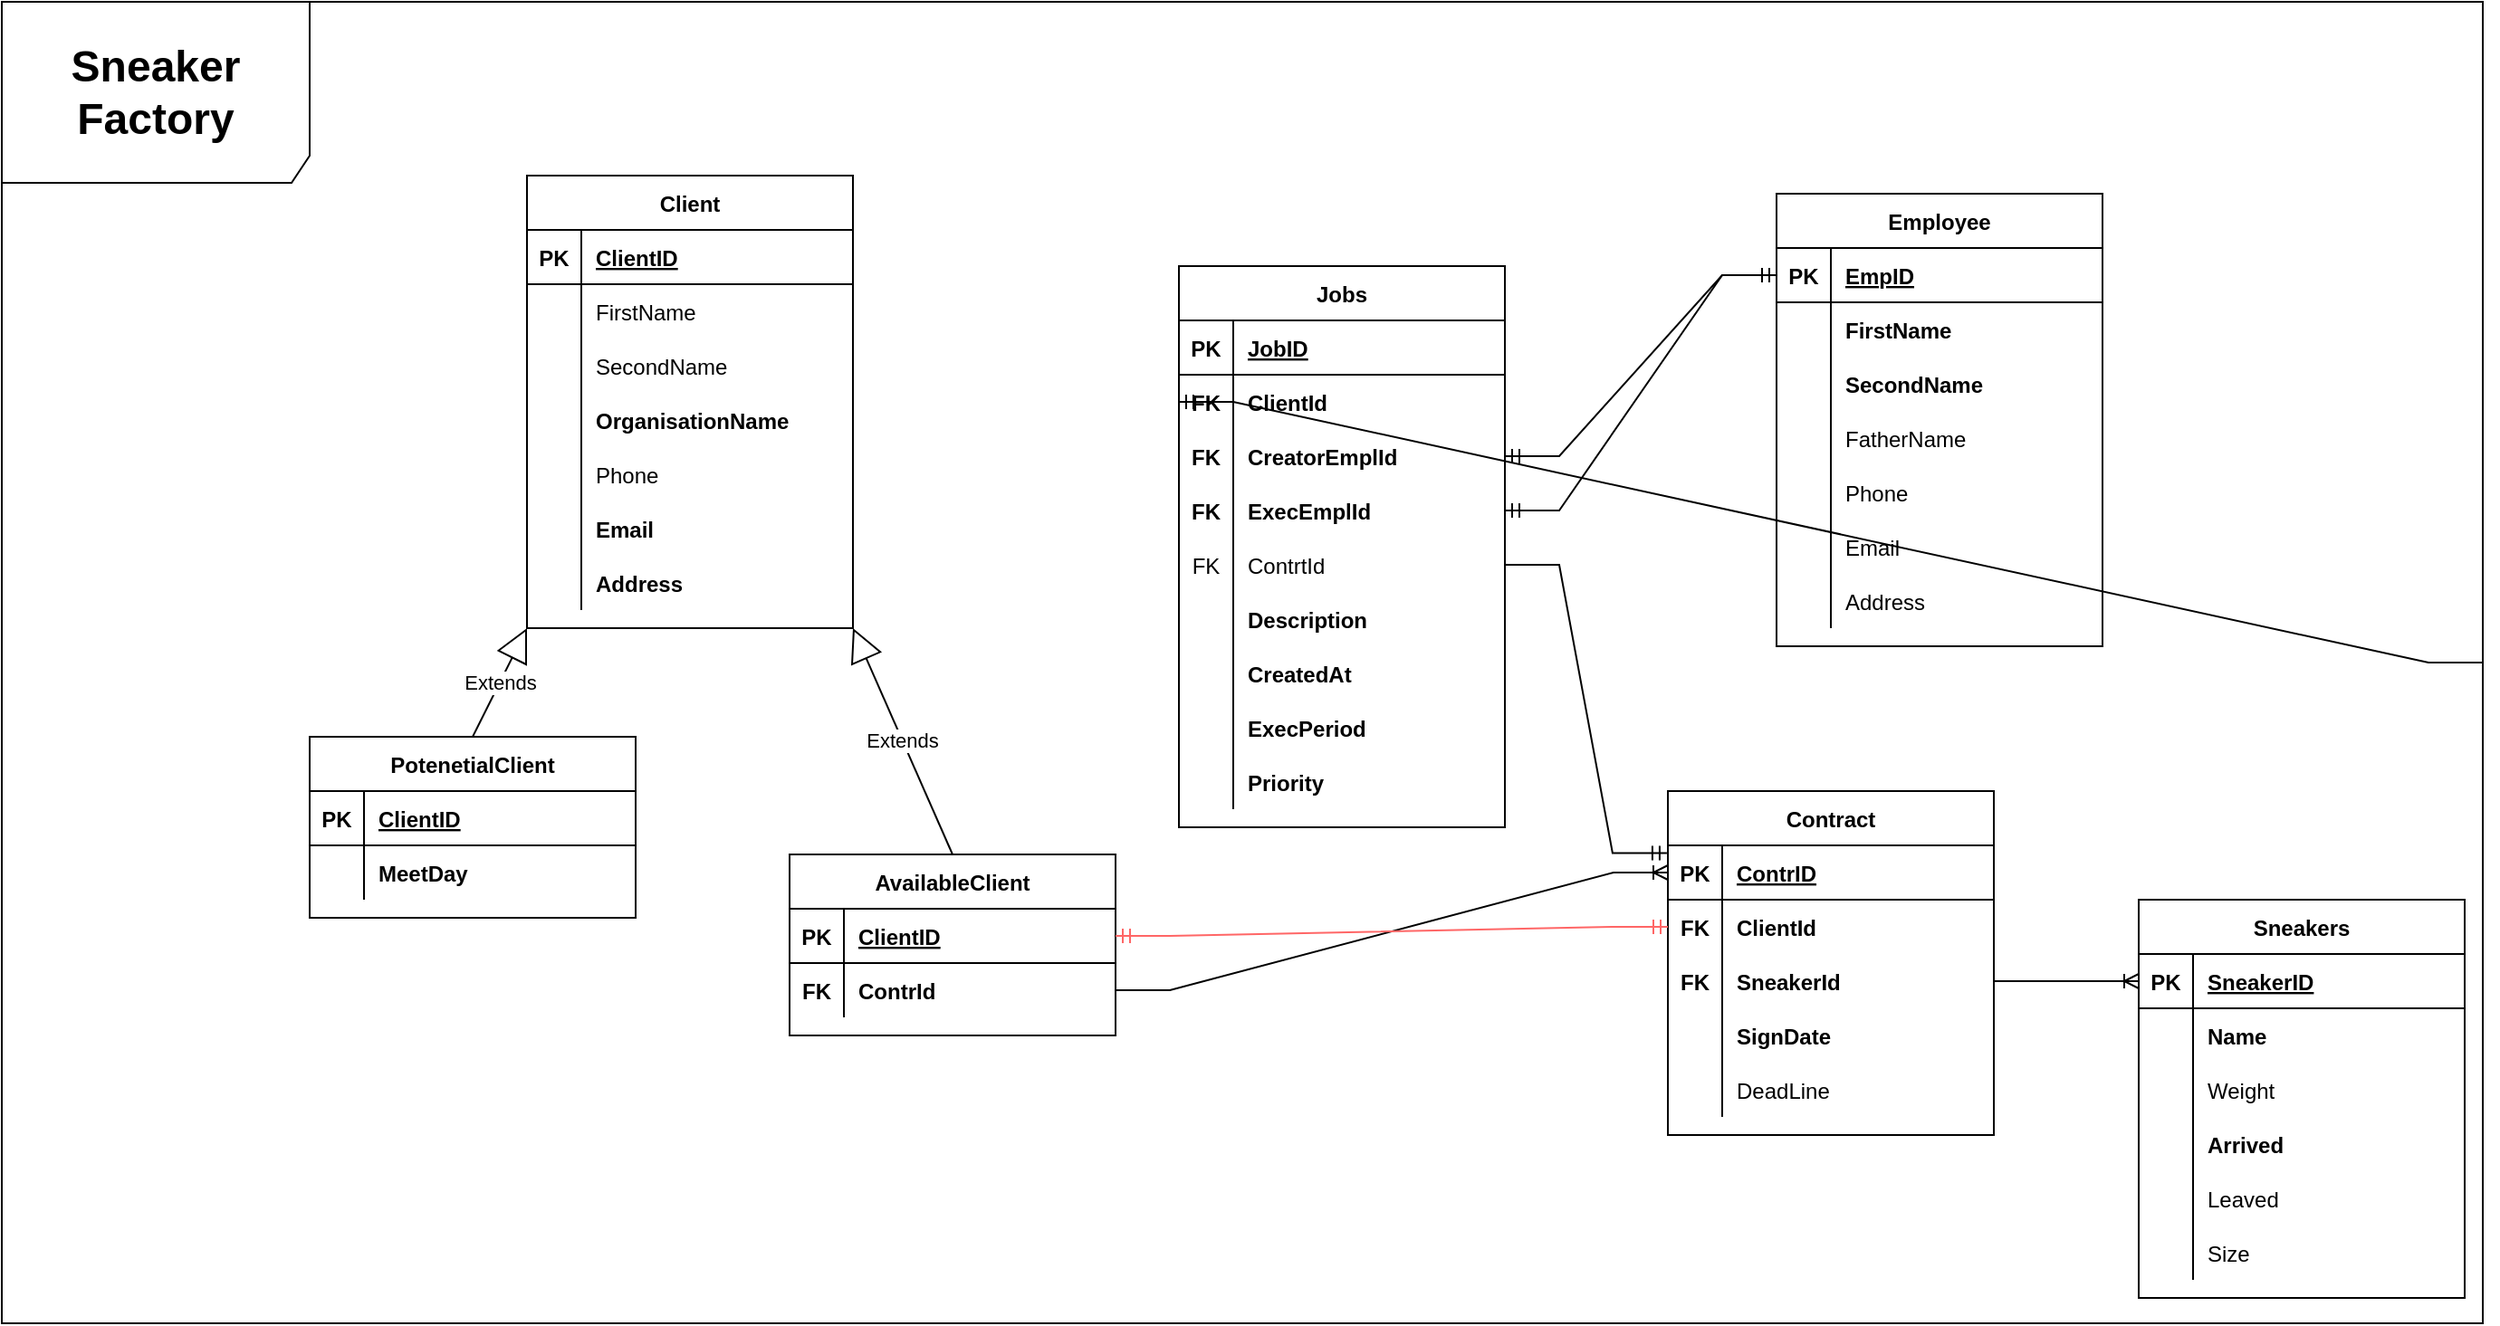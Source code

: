 <mxfile version="20.3.0" type="github">
  <diagram id="R2lEEEUBdFMjLlhIrx00" name="Page-1">
    <mxGraphModel dx="2005" dy="1910" grid="0" gridSize="10" guides="1" tooltips="1" connect="1" arrows="1" fold="1" page="1" pageScale="1" pageWidth="850" pageHeight="1100" math="0" shadow="0" extFonts="Permanent Marker^https://fonts.googleapis.com/css?family=Permanent+Marker">
      <root>
        <mxCell id="0" />
        <mxCell id="1" parent="0" />
        <mxCell id="3fpg8X1XlynzMvPYnBvN-1" value="Sneakers" style="shape=table;startSize=30;container=1;collapsible=1;childLayout=tableLayout;fixedRows=1;rowLines=0;fontStyle=1;align=center;resizeLast=1;" parent="1" vertex="1">
          <mxGeometry x="990" y="700" width="180" height="220" as="geometry">
            <mxRectangle x="80" y="130" width="100" height="30" as="alternateBounds" />
          </mxGeometry>
        </mxCell>
        <mxCell id="3fpg8X1XlynzMvPYnBvN-2" value="" style="shape=tableRow;horizontal=0;startSize=0;swimlaneHead=0;swimlaneBody=0;fillColor=none;collapsible=0;dropTarget=0;points=[[0,0.5],[1,0.5]];portConstraint=eastwest;top=0;left=0;right=0;bottom=1;" parent="3fpg8X1XlynzMvPYnBvN-1" vertex="1">
          <mxGeometry y="30" width="180" height="30" as="geometry" />
        </mxCell>
        <mxCell id="3fpg8X1XlynzMvPYnBvN-3" value="PK" style="shape=partialRectangle;connectable=0;fillColor=none;top=0;left=0;bottom=0;right=0;fontStyle=1;overflow=hidden;" parent="3fpg8X1XlynzMvPYnBvN-2" vertex="1">
          <mxGeometry width="30.0" height="30" as="geometry">
            <mxRectangle width="30.0" height="30" as="alternateBounds" />
          </mxGeometry>
        </mxCell>
        <mxCell id="3fpg8X1XlynzMvPYnBvN-4" value="SneakerID" style="shape=partialRectangle;connectable=0;fillColor=none;top=0;left=0;bottom=0;right=0;align=left;spacingLeft=6;fontStyle=5;overflow=hidden;" parent="3fpg8X1XlynzMvPYnBvN-2" vertex="1">
          <mxGeometry x="30.0" width="150.0" height="30" as="geometry">
            <mxRectangle width="150.0" height="30" as="alternateBounds" />
          </mxGeometry>
        </mxCell>
        <mxCell id="3fpg8X1XlynzMvPYnBvN-5" value="" style="shape=tableRow;horizontal=0;startSize=0;swimlaneHead=0;swimlaneBody=0;fillColor=none;collapsible=0;dropTarget=0;points=[[0,0.5],[1,0.5]];portConstraint=eastwest;top=0;left=0;right=0;bottom=0;" parent="3fpg8X1XlynzMvPYnBvN-1" vertex="1">
          <mxGeometry y="60" width="180" height="30" as="geometry" />
        </mxCell>
        <mxCell id="3fpg8X1XlynzMvPYnBvN-6" value="" style="shape=partialRectangle;connectable=0;fillColor=none;top=0;left=0;bottom=0;right=0;editable=1;overflow=hidden;" parent="3fpg8X1XlynzMvPYnBvN-5" vertex="1">
          <mxGeometry width="30.0" height="30" as="geometry">
            <mxRectangle width="30.0" height="30" as="alternateBounds" />
          </mxGeometry>
        </mxCell>
        <mxCell id="3fpg8X1XlynzMvPYnBvN-7" value="Name" style="shape=partialRectangle;connectable=0;fillColor=none;top=0;left=0;bottom=0;right=0;align=left;spacingLeft=6;overflow=hidden;fontStyle=1" parent="3fpg8X1XlynzMvPYnBvN-5" vertex="1">
          <mxGeometry x="30.0" width="150.0" height="30" as="geometry">
            <mxRectangle width="150.0" height="30" as="alternateBounds" />
          </mxGeometry>
        </mxCell>
        <mxCell id="3fpg8X1XlynzMvPYnBvN-11" value="" style="shape=tableRow;horizontal=0;startSize=0;swimlaneHead=0;swimlaneBody=0;fillColor=none;collapsible=0;dropTarget=0;points=[[0,0.5],[1,0.5]];portConstraint=eastwest;top=0;left=0;right=0;bottom=0;" parent="3fpg8X1XlynzMvPYnBvN-1" vertex="1">
          <mxGeometry y="90" width="180" height="30" as="geometry" />
        </mxCell>
        <mxCell id="3fpg8X1XlynzMvPYnBvN-12" value="" style="shape=partialRectangle;connectable=0;fillColor=none;top=0;left=0;bottom=0;right=0;editable=1;overflow=hidden;" parent="3fpg8X1XlynzMvPYnBvN-11" vertex="1">
          <mxGeometry width="30.0" height="30" as="geometry">
            <mxRectangle width="30.0" height="30" as="alternateBounds" />
          </mxGeometry>
        </mxCell>
        <mxCell id="3fpg8X1XlynzMvPYnBvN-13" value="Weight" style="shape=partialRectangle;connectable=0;fillColor=none;top=0;left=0;bottom=0;right=0;align=left;spacingLeft=6;overflow=hidden;" parent="3fpg8X1XlynzMvPYnBvN-11" vertex="1">
          <mxGeometry x="30.0" width="150.0" height="30" as="geometry">
            <mxRectangle width="150.0" height="30" as="alternateBounds" />
          </mxGeometry>
        </mxCell>
        <mxCell id="3fpg8X1XlynzMvPYnBvN-8" value="" style="shape=tableRow;horizontal=0;startSize=0;swimlaneHead=0;swimlaneBody=0;fillColor=none;collapsible=0;dropTarget=0;points=[[0,0.5],[1,0.5]];portConstraint=eastwest;top=0;left=0;right=0;bottom=0;" parent="3fpg8X1XlynzMvPYnBvN-1" vertex="1">
          <mxGeometry y="120" width="180" height="30" as="geometry" />
        </mxCell>
        <mxCell id="3fpg8X1XlynzMvPYnBvN-9" value="" style="shape=partialRectangle;connectable=0;fillColor=none;top=0;left=0;bottom=0;right=0;editable=1;overflow=hidden;" parent="3fpg8X1XlynzMvPYnBvN-8" vertex="1">
          <mxGeometry width="30.0" height="30" as="geometry">
            <mxRectangle width="30.0" height="30" as="alternateBounds" />
          </mxGeometry>
        </mxCell>
        <mxCell id="3fpg8X1XlynzMvPYnBvN-10" value="Arrived" style="shape=partialRectangle;connectable=0;fillColor=none;top=0;left=0;bottom=0;right=0;align=left;spacingLeft=6;overflow=hidden;fontStyle=1" parent="3fpg8X1XlynzMvPYnBvN-8" vertex="1">
          <mxGeometry x="30.0" width="150.0" height="30" as="geometry">
            <mxRectangle width="150.0" height="30" as="alternateBounds" />
          </mxGeometry>
        </mxCell>
        <mxCell id="3fpg8X1XlynzMvPYnBvN-33" value="" style="shape=tableRow;horizontal=0;startSize=0;swimlaneHead=0;swimlaneBody=0;fillColor=none;collapsible=0;dropTarget=0;points=[[0,0.5],[1,0.5]];portConstraint=eastwest;top=0;left=0;right=0;bottom=0;" parent="3fpg8X1XlynzMvPYnBvN-1" vertex="1">
          <mxGeometry y="150" width="180" height="30" as="geometry" />
        </mxCell>
        <mxCell id="3fpg8X1XlynzMvPYnBvN-34" value="" style="shape=partialRectangle;connectable=0;fillColor=none;top=0;left=0;bottom=0;right=0;editable=1;overflow=hidden;" parent="3fpg8X1XlynzMvPYnBvN-33" vertex="1">
          <mxGeometry width="30.0" height="30" as="geometry">
            <mxRectangle width="30.0" height="30" as="alternateBounds" />
          </mxGeometry>
        </mxCell>
        <mxCell id="3fpg8X1XlynzMvPYnBvN-35" value="Leaved" style="shape=partialRectangle;connectable=0;fillColor=none;top=0;left=0;bottom=0;right=0;align=left;spacingLeft=6;overflow=hidden;fontStyle=0" parent="3fpg8X1XlynzMvPYnBvN-33" vertex="1">
          <mxGeometry x="30.0" width="150.0" height="30" as="geometry">
            <mxRectangle width="150.0" height="30" as="alternateBounds" />
          </mxGeometry>
        </mxCell>
        <mxCell id="nnVy1KLTj8JSdGfoIHv3-17" value="" style="shape=tableRow;horizontal=0;startSize=0;swimlaneHead=0;swimlaneBody=0;fillColor=none;collapsible=0;dropTarget=0;points=[[0,0.5],[1,0.5]];portConstraint=eastwest;top=0;left=0;right=0;bottom=0;" vertex="1" parent="3fpg8X1XlynzMvPYnBvN-1">
          <mxGeometry y="180" width="180" height="30" as="geometry" />
        </mxCell>
        <mxCell id="nnVy1KLTj8JSdGfoIHv3-18" value="" style="shape=partialRectangle;connectable=0;fillColor=none;top=0;left=0;bottom=0;right=0;editable=1;overflow=hidden;" vertex="1" parent="nnVy1KLTj8JSdGfoIHv3-17">
          <mxGeometry width="30.0" height="30" as="geometry">
            <mxRectangle width="30.0" height="30" as="alternateBounds" />
          </mxGeometry>
        </mxCell>
        <mxCell id="nnVy1KLTj8JSdGfoIHv3-19" value="Size" style="shape=partialRectangle;connectable=0;fillColor=none;top=0;left=0;bottom=0;right=0;align=left;spacingLeft=6;overflow=hidden;" vertex="1" parent="nnVy1KLTj8JSdGfoIHv3-17">
          <mxGeometry x="30.0" width="150.0" height="30" as="geometry">
            <mxRectangle width="150.0" height="30" as="alternateBounds" />
          </mxGeometry>
        </mxCell>
        <mxCell id="3fpg8X1XlynzMvPYnBvN-14" value="Employee" style="shape=table;startSize=30;container=1;collapsible=1;childLayout=tableLayout;fixedRows=1;rowLines=0;fontStyle=1;align=center;resizeLast=1;" parent="1" vertex="1">
          <mxGeometry x="790" y="310" width="180" height="250" as="geometry" />
        </mxCell>
        <mxCell id="3fpg8X1XlynzMvPYnBvN-15" value="" style="shape=tableRow;horizontal=0;startSize=0;swimlaneHead=0;swimlaneBody=0;fillColor=none;collapsible=0;dropTarget=0;points=[[0,0.5],[1,0.5]];portConstraint=eastwest;top=0;left=0;right=0;bottom=1;" parent="3fpg8X1XlynzMvPYnBvN-14" vertex="1">
          <mxGeometry y="30" width="180" height="30" as="geometry" />
        </mxCell>
        <mxCell id="3fpg8X1XlynzMvPYnBvN-16" value="PK" style="shape=partialRectangle;connectable=0;fillColor=none;top=0;left=0;bottom=0;right=0;fontStyle=1;overflow=hidden;" parent="3fpg8X1XlynzMvPYnBvN-15" vertex="1">
          <mxGeometry width="30" height="30" as="geometry">
            <mxRectangle width="30" height="30" as="alternateBounds" />
          </mxGeometry>
        </mxCell>
        <mxCell id="3fpg8X1XlynzMvPYnBvN-17" value="EmpID" style="shape=partialRectangle;connectable=0;fillColor=none;top=0;left=0;bottom=0;right=0;align=left;spacingLeft=6;fontStyle=5;overflow=hidden;" parent="3fpg8X1XlynzMvPYnBvN-15" vertex="1">
          <mxGeometry x="30" width="150" height="30" as="geometry">
            <mxRectangle width="150" height="30" as="alternateBounds" />
          </mxGeometry>
        </mxCell>
        <mxCell id="3fpg8X1XlynzMvPYnBvN-18" value="" style="shape=tableRow;horizontal=0;startSize=0;swimlaneHead=0;swimlaneBody=0;fillColor=none;collapsible=0;dropTarget=0;points=[[0,0.5],[1,0.5]];portConstraint=eastwest;top=0;left=0;right=0;bottom=0;" parent="3fpg8X1XlynzMvPYnBvN-14" vertex="1">
          <mxGeometry y="60" width="180" height="30" as="geometry" />
        </mxCell>
        <mxCell id="3fpg8X1XlynzMvPYnBvN-19" value="" style="shape=partialRectangle;connectable=0;fillColor=none;top=0;left=0;bottom=0;right=0;editable=1;overflow=hidden;" parent="3fpg8X1XlynzMvPYnBvN-18" vertex="1">
          <mxGeometry width="30" height="30" as="geometry">
            <mxRectangle width="30" height="30" as="alternateBounds" />
          </mxGeometry>
        </mxCell>
        <mxCell id="3fpg8X1XlynzMvPYnBvN-20" value="FirstName" style="shape=partialRectangle;connectable=0;fillColor=none;top=0;left=0;bottom=0;right=0;align=left;spacingLeft=6;overflow=hidden;fontStyle=1" parent="3fpg8X1XlynzMvPYnBvN-18" vertex="1">
          <mxGeometry x="30" width="150" height="30" as="geometry">
            <mxRectangle width="150" height="30" as="alternateBounds" />
          </mxGeometry>
        </mxCell>
        <mxCell id="3fpg8X1XlynzMvPYnBvN-21" value="" style="shape=tableRow;horizontal=0;startSize=0;swimlaneHead=0;swimlaneBody=0;fillColor=none;collapsible=0;dropTarget=0;points=[[0,0.5],[1,0.5]];portConstraint=eastwest;top=0;left=0;right=0;bottom=0;" parent="3fpg8X1XlynzMvPYnBvN-14" vertex="1">
          <mxGeometry y="90" width="180" height="30" as="geometry" />
        </mxCell>
        <mxCell id="3fpg8X1XlynzMvPYnBvN-22" value="" style="shape=partialRectangle;connectable=0;fillColor=none;top=0;left=0;bottom=0;right=0;editable=1;overflow=hidden;" parent="3fpg8X1XlynzMvPYnBvN-21" vertex="1">
          <mxGeometry width="30" height="30" as="geometry">
            <mxRectangle width="30" height="30" as="alternateBounds" />
          </mxGeometry>
        </mxCell>
        <mxCell id="3fpg8X1XlynzMvPYnBvN-23" value="SecondName" style="shape=partialRectangle;connectable=0;fillColor=none;top=0;left=0;bottom=0;right=0;align=left;spacingLeft=6;overflow=hidden;fontStyle=1" parent="3fpg8X1XlynzMvPYnBvN-21" vertex="1">
          <mxGeometry x="30" width="150" height="30" as="geometry">
            <mxRectangle width="150" height="30" as="alternateBounds" />
          </mxGeometry>
        </mxCell>
        <mxCell id="3fpg8X1XlynzMvPYnBvN-24" value="" style="shape=tableRow;horizontal=0;startSize=0;swimlaneHead=0;swimlaneBody=0;fillColor=none;collapsible=0;dropTarget=0;points=[[0,0.5],[1,0.5]];portConstraint=eastwest;top=0;left=0;right=0;bottom=0;" parent="3fpg8X1XlynzMvPYnBvN-14" vertex="1">
          <mxGeometry y="120" width="180" height="30" as="geometry" />
        </mxCell>
        <mxCell id="3fpg8X1XlynzMvPYnBvN-25" value="" style="shape=partialRectangle;connectable=0;fillColor=none;top=0;left=0;bottom=0;right=0;editable=1;overflow=hidden;" parent="3fpg8X1XlynzMvPYnBvN-24" vertex="1">
          <mxGeometry width="30" height="30" as="geometry">
            <mxRectangle width="30" height="30" as="alternateBounds" />
          </mxGeometry>
        </mxCell>
        <mxCell id="3fpg8X1XlynzMvPYnBvN-26" value="FatherName" style="shape=partialRectangle;connectable=0;fillColor=none;top=0;left=0;bottom=0;right=0;align=left;spacingLeft=6;overflow=hidden;" parent="3fpg8X1XlynzMvPYnBvN-24" vertex="1">
          <mxGeometry x="30" width="150" height="30" as="geometry">
            <mxRectangle width="150" height="30" as="alternateBounds" />
          </mxGeometry>
        </mxCell>
        <mxCell id="3fpg8X1XlynzMvPYnBvN-27" value="" style="shape=tableRow;horizontal=0;startSize=0;swimlaneHead=0;swimlaneBody=0;fillColor=none;collapsible=0;dropTarget=0;points=[[0,0.5],[1,0.5]];portConstraint=eastwest;top=0;left=0;right=0;bottom=0;" parent="3fpg8X1XlynzMvPYnBvN-14" vertex="1">
          <mxGeometry y="150" width="180" height="30" as="geometry" />
        </mxCell>
        <mxCell id="3fpg8X1XlynzMvPYnBvN-28" value="" style="shape=partialRectangle;connectable=0;fillColor=none;top=0;left=0;bottom=0;right=0;editable=1;overflow=hidden;" parent="3fpg8X1XlynzMvPYnBvN-27" vertex="1">
          <mxGeometry width="30" height="30" as="geometry">
            <mxRectangle width="30" height="30" as="alternateBounds" />
          </mxGeometry>
        </mxCell>
        <mxCell id="3fpg8X1XlynzMvPYnBvN-29" value="Phone" style="shape=partialRectangle;connectable=0;fillColor=none;top=0;left=0;bottom=0;right=0;align=left;spacingLeft=6;overflow=hidden;" parent="3fpg8X1XlynzMvPYnBvN-27" vertex="1">
          <mxGeometry x="30" width="150" height="30" as="geometry">
            <mxRectangle width="150" height="30" as="alternateBounds" />
          </mxGeometry>
        </mxCell>
        <mxCell id="3fpg8X1XlynzMvPYnBvN-30" value="" style="shape=tableRow;horizontal=0;startSize=0;swimlaneHead=0;swimlaneBody=0;fillColor=none;collapsible=0;dropTarget=0;points=[[0,0.5],[1,0.5]];portConstraint=eastwest;top=0;left=0;right=0;bottom=0;" parent="3fpg8X1XlynzMvPYnBvN-14" vertex="1">
          <mxGeometry y="180" width="180" height="30" as="geometry" />
        </mxCell>
        <mxCell id="3fpg8X1XlynzMvPYnBvN-31" value="" style="shape=partialRectangle;connectable=0;fillColor=none;top=0;left=0;bottom=0;right=0;editable=1;overflow=hidden;" parent="3fpg8X1XlynzMvPYnBvN-30" vertex="1">
          <mxGeometry width="30" height="30" as="geometry">
            <mxRectangle width="30" height="30" as="alternateBounds" />
          </mxGeometry>
        </mxCell>
        <mxCell id="3fpg8X1XlynzMvPYnBvN-32" value="Email" style="shape=partialRectangle;connectable=0;fillColor=none;top=0;left=0;bottom=0;right=0;align=left;spacingLeft=6;overflow=hidden;" parent="3fpg8X1XlynzMvPYnBvN-30" vertex="1">
          <mxGeometry x="30" width="150" height="30" as="geometry">
            <mxRectangle width="150" height="30" as="alternateBounds" />
          </mxGeometry>
        </mxCell>
        <mxCell id="3fpg8X1XlynzMvPYnBvN-36" value="" style="shape=tableRow;horizontal=0;startSize=0;swimlaneHead=0;swimlaneBody=0;fillColor=none;collapsible=0;dropTarget=0;points=[[0,0.5],[1,0.5]];portConstraint=eastwest;top=0;left=0;right=0;bottom=0;" parent="3fpg8X1XlynzMvPYnBvN-14" vertex="1">
          <mxGeometry y="210" width="180" height="30" as="geometry" />
        </mxCell>
        <mxCell id="3fpg8X1XlynzMvPYnBvN-37" value="" style="shape=partialRectangle;connectable=0;fillColor=none;top=0;left=0;bottom=0;right=0;editable=1;overflow=hidden;" parent="3fpg8X1XlynzMvPYnBvN-36" vertex="1">
          <mxGeometry width="30" height="30" as="geometry">
            <mxRectangle width="30" height="30" as="alternateBounds" />
          </mxGeometry>
        </mxCell>
        <mxCell id="3fpg8X1XlynzMvPYnBvN-38" value="Address" style="shape=partialRectangle;connectable=0;fillColor=none;top=0;left=0;bottom=0;right=0;align=left;spacingLeft=6;overflow=hidden;" parent="3fpg8X1XlynzMvPYnBvN-36" vertex="1">
          <mxGeometry x="30" width="150" height="30" as="geometry">
            <mxRectangle width="150" height="30" as="alternateBounds" />
          </mxGeometry>
        </mxCell>
        <mxCell id="3fpg8X1XlynzMvPYnBvN-39" value="PotenetialClient" style="shape=table;startSize=30;container=1;collapsible=1;childLayout=tableLayout;fixedRows=1;rowLines=0;fontStyle=1;align=center;resizeLast=1;" parent="1" vertex="1">
          <mxGeometry x="-20" y="610" width="180" height="100" as="geometry" />
        </mxCell>
        <mxCell id="3fpg8X1XlynzMvPYnBvN-40" value="" style="shape=tableRow;horizontal=0;startSize=0;swimlaneHead=0;swimlaneBody=0;fillColor=none;collapsible=0;dropTarget=0;points=[[0,0.5],[1,0.5]];portConstraint=eastwest;top=0;left=0;right=0;bottom=1;" parent="3fpg8X1XlynzMvPYnBvN-39" vertex="1">
          <mxGeometry y="30" width="180" height="30" as="geometry" />
        </mxCell>
        <mxCell id="3fpg8X1XlynzMvPYnBvN-41" value="PK" style="shape=partialRectangle;connectable=0;fillColor=none;top=0;left=0;bottom=0;right=0;fontStyle=1;overflow=hidden;" parent="3fpg8X1XlynzMvPYnBvN-40" vertex="1">
          <mxGeometry width="30" height="30" as="geometry">
            <mxRectangle width="30" height="30" as="alternateBounds" />
          </mxGeometry>
        </mxCell>
        <mxCell id="3fpg8X1XlynzMvPYnBvN-42" value="ClientID" style="shape=partialRectangle;connectable=0;fillColor=none;top=0;left=0;bottom=0;right=0;align=left;spacingLeft=6;fontStyle=5;overflow=hidden;" parent="3fpg8X1XlynzMvPYnBvN-40" vertex="1">
          <mxGeometry x="30" width="150" height="30" as="geometry">
            <mxRectangle width="150" height="30" as="alternateBounds" />
          </mxGeometry>
        </mxCell>
        <mxCell id="3fpg8X1XlynzMvPYnBvN-43" value="" style="shape=tableRow;horizontal=0;startSize=0;swimlaneHead=0;swimlaneBody=0;fillColor=none;collapsible=0;dropTarget=0;points=[[0,0.5],[1,0.5]];portConstraint=eastwest;top=0;left=0;right=0;bottom=0;" parent="3fpg8X1XlynzMvPYnBvN-39" vertex="1">
          <mxGeometry y="60" width="180" height="30" as="geometry" />
        </mxCell>
        <mxCell id="3fpg8X1XlynzMvPYnBvN-44" value="" style="shape=partialRectangle;connectable=0;fillColor=none;top=0;left=0;bottom=0;right=0;editable=1;overflow=hidden;" parent="3fpg8X1XlynzMvPYnBvN-43" vertex="1">
          <mxGeometry width="30" height="30" as="geometry">
            <mxRectangle width="30" height="30" as="alternateBounds" />
          </mxGeometry>
        </mxCell>
        <mxCell id="3fpg8X1XlynzMvPYnBvN-45" value="MeetDay" style="shape=partialRectangle;connectable=0;fillColor=none;top=0;left=0;bottom=0;right=0;align=left;spacingLeft=6;overflow=hidden;fontStyle=1" parent="3fpg8X1XlynzMvPYnBvN-43" vertex="1">
          <mxGeometry x="30" width="150" height="30" as="geometry">
            <mxRectangle width="150" height="30" as="alternateBounds" />
          </mxGeometry>
        </mxCell>
        <mxCell id="3fpg8X1XlynzMvPYnBvN-52" value="AvailableClient" style="shape=table;startSize=30;container=1;collapsible=1;childLayout=tableLayout;fixedRows=1;rowLines=0;fontStyle=1;align=center;resizeLast=1;" parent="1" vertex="1">
          <mxGeometry x="245" y="675" width="180" height="100" as="geometry" />
        </mxCell>
        <mxCell id="3fpg8X1XlynzMvPYnBvN-53" value="" style="shape=tableRow;horizontal=0;startSize=0;swimlaneHead=0;swimlaneBody=0;fillColor=none;collapsible=0;dropTarget=0;points=[[0,0.5],[1,0.5]];portConstraint=eastwest;top=0;left=0;right=0;bottom=1;" parent="3fpg8X1XlynzMvPYnBvN-52" vertex="1">
          <mxGeometry y="30" width="180" height="30" as="geometry" />
        </mxCell>
        <mxCell id="3fpg8X1XlynzMvPYnBvN-54" value="PK" style="shape=partialRectangle;connectable=0;fillColor=none;top=0;left=0;bottom=0;right=0;fontStyle=1;overflow=hidden;" parent="3fpg8X1XlynzMvPYnBvN-53" vertex="1">
          <mxGeometry width="30" height="30" as="geometry">
            <mxRectangle width="30" height="30" as="alternateBounds" />
          </mxGeometry>
        </mxCell>
        <mxCell id="3fpg8X1XlynzMvPYnBvN-55" value="ClientID" style="shape=partialRectangle;connectable=0;fillColor=none;top=0;left=0;bottom=0;right=0;align=left;spacingLeft=6;fontStyle=5;overflow=hidden;" parent="3fpg8X1XlynzMvPYnBvN-53" vertex="1">
          <mxGeometry x="30" width="150" height="30" as="geometry">
            <mxRectangle width="150" height="30" as="alternateBounds" />
          </mxGeometry>
        </mxCell>
        <mxCell id="3fpg8X1XlynzMvPYnBvN-56" value="" style="shape=tableRow;horizontal=0;startSize=0;swimlaneHead=0;swimlaneBody=0;fillColor=none;collapsible=0;dropTarget=0;points=[[0,0.5],[1,0.5]];portConstraint=eastwest;top=0;left=0;right=0;bottom=0;" parent="3fpg8X1XlynzMvPYnBvN-52" vertex="1">
          <mxGeometry y="60" width="180" height="30" as="geometry" />
        </mxCell>
        <mxCell id="3fpg8X1XlynzMvPYnBvN-57" value="FK" style="shape=partialRectangle;connectable=0;fillColor=none;top=0;left=0;bottom=0;right=0;editable=1;overflow=hidden;fontStyle=1" parent="3fpg8X1XlynzMvPYnBvN-56" vertex="1">
          <mxGeometry width="30" height="30" as="geometry">
            <mxRectangle width="30" height="30" as="alternateBounds" />
          </mxGeometry>
        </mxCell>
        <mxCell id="3fpg8X1XlynzMvPYnBvN-58" value="ContrId" style="shape=partialRectangle;connectable=0;fillColor=none;top=0;left=0;bottom=0;right=0;align=left;spacingLeft=6;overflow=hidden;fontStyle=1" parent="3fpg8X1XlynzMvPYnBvN-56" vertex="1">
          <mxGeometry x="30" width="150" height="30" as="geometry">
            <mxRectangle width="150" height="30" as="alternateBounds" />
          </mxGeometry>
        </mxCell>
        <mxCell id="3fpg8X1XlynzMvPYnBvN-68" value="Jobs" style="shape=table;startSize=30;container=1;collapsible=1;childLayout=tableLayout;fixedRows=1;rowLines=0;fontStyle=1;align=center;resizeLast=1;" parent="1" vertex="1">
          <mxGeometry x="460" y="350" width="180" height="310" as="geometry" />
        </mxCell>
        <mxCell id="3fpg8X1XlynzMvPYnBvN-69" value="" style="shape=tableRow;horizontal=0;startSize=0;swimlaneHead=0;swimlaneBody=0;fillColor=none;collapsible=0;dropTarget=0;points=[[0,0.5],[1,0.5]];portConstraint=eastwest;top=0;left=0;right=0;bottom=1;" parent="3fpg8X1XlynzMvPYnBvN-68" vertex="1">
          <mxGeometry y="30" width="180" height="30" as="geometry" />
        </mxCell>
        <mxCell id="3fpg8X1XlynzMvPYnBvN-70" value="PK" style="shape=partialRectangle;connectable=0;fillColor=none;top=0;left=0;bottom=0;right=0;fontStyle=1;overflow=hidden;" parent="3fpg8X1XlynzMvPYnBvN-69" vertex="1">
          <mxGeometry width="30" height="30" as="geometry">
            <mxRectangle width="30" height="30" as="alternateBounds" />
          </mxGeometry>
        </mxCell>
        <mxCell id="3fpg8X1XlynzMvPYnBvN-71" value="JobID" style="shape=partialRectangle;connectable=0;fillColor=none;top=0;left=0;bottom=0;right=0;align=left;spacingLeft=6;fontStyle=5;overflow=hidden;" parent="3fpg8X1XlynzMvPYnBvN-69" vertex="1">
          <mxGeometry x="30" width="150" height="30" as="geometry">
            <mxRectangle width="150" height="30" as="alternateBounds" />
          </mxGeometry>
        </mxCell>
        <mxCell id="3fpg8X1XlynzMvPYnBvN-72" value="" style="shape=tableRow;horizontal=0;startSize=0;swimlaneHead=0;swimlaneBody=0;fillColor=none;collapsible=0;dropTarget=0;points=[[0,0.5],[1,0.5]];portConstraint=eastwest;top=0;left=0;right=0;bottom=0;" parent="3fpg8X1XlynzMvPYnBvN-68" vertex="1">
          <mxGeometry y="60" width="180" height="30" as="geometry" />
        </mxCell>
        <mxCell id="3fpg8X1XlynzMvPYnBvN-73" value="FK" style="shape=partialRectangle;connectable=0;fillColor=none;top=0;left=0;bottom=0;right=0;editable=1;overflow=hidden;fontStyle=1" parent="3fpg8X1XlynzMvPYnBvN-72" vertex="1">
          <mxGeometry width="30" height="30" as="geometry">
            <mxRectangle width="30" height="30" as="alternateBounds" />
          </mxGeometry>
        </mxCell>
        <mxCell id="3fpg8X1XlynzMvPYnBvN-74" value="ClientId" style="shape=partialRectangle;connectable=0;fillColor=none;top=0;left=0;bottom=0;right=0;align=left;spacingLeft=6;overflow=hidden;fontStyle=1" parent="3fpg8X1XlynzMvPYnBvN-72" vertex="1">
          <mxGeometry x="30" width="150" height="30" as="geometry">
            <mxRectangle width="150" height="30" as="alternateBounds" />
          </mxGeometry>
        </mxCell>
        <mxCell id="3fpg8X1XlynzMvPYnBvN-118" value="" style="shape=tableRow;horizontal=0;startSize=0;swimlaneHead=0;swimlaneBody=0;fillColor=none;collapsible=0;dropTarget=0;points=[[0,0.5],[1,0.5]];portConstraint=eastwest;top=0;left=0;right=0;bottom=0;" parent="3fpg8X1XlynzMvPYnBvN-68" vertex="1">
          <mxGeometry y="90" width="180" height="30" as="geometry" />
        </mxCell>
        <mxCell id="3fpg8X1XlynzMvPYnBvN-119" value="FK" style="shape=partialRectangle;connectable=0;fillColor=none;top=0;left=0;bottom=0;right=0;editable=1;overflow=hidden;fontStyle=1" parent="3fpg8X1XlynzMvPYnBvN-118" vertex="1">
          <mxGeometry width="30" height="30" as="geometry">
            <mxRectangle width="30" height="30" as="alternateBounds" />
          </mxGeometry>
        </mxCell>
        <mxCell id="3fpg8X1XlynzMvPYnBvN-120" value="CreatorEmplId" style="shape=partialRectangle;connectable=0;fillColor=none;top=0;left=0;bottom=0;right=0;align=left;spacingLeft=6;overflow=hidden;fontStyle=1" parent="3fpg8X1XlynzMvPYnBvN-118" vertex="1">
          <mxGeometry x="30" width="150" height="30" as="geometry">
            <mxRectangle width="150" height="30" as="alternateBounds" />
          </mxGeometry>
        </mxCell>
        <mxCell id="3fpg8X1XlynzMvPYnBvN-75" value="" style="shape=tableRow;horizontal=0;startSize=0;swimlaneHead=0;swimlaneBody=0;fillColor=none;collapsible=0;dropTarget=0;points=[[0,0.5],[1,0.5]];portConstraint=eastwest;top=0;left=0;right=0;bottom=0;" parent="3fpg8X1XlynzMvPYnBvN-68" vertex="1">
          <mxGeometry y="120" width="180" height="30" as="geometry" />
        </mxCell>
        <mxCell id="3fpg8X1XlynzMvPYnBvN-76" value="FK" style="shape=partialRectangle;connectable=0;fillColor=none;top=0;left=0;bottom=0;right=0;editable=1;overflow=hidden;fontStyle=1" parent="3fpg8X1XlynzMvPYnBvN-75" vertex="1">
          <mxGeometry width="30" height="30" as="geometry">
            <mxRectangle width="30" height="30" as="alternateBounds" />
          </mxGeometry>
        </mxCell>
        <mxCell id="3fpg8X1XlynzMvPYnBvN-77" value="ExecEmplId" style="shape=partialRectangle;connectable=0;fillColor=none;top=0;left=0;bottom=0;right=0;align=left;spacingLeft=6;overflow=hidden;fontStyle=1" parent="3fpg8X1XlynzMvPYnBvN-75" vertex="1">
          <mxGeometry x="30" width="150" height="30" as="geometry">
            <mxRectangle width="150" height="30" as="alternateBounds" />
          </mxGeometry>
        </mxCell>
        <mxCell id="3fpg8X1XlynzMvPYnBvN-109" value="" style="shape=tableRow;horizontal=0;startSize=0;swimlaneHead=0;swimlaneBody=0;fillColor=none;collapsible=0;dropTarget=0;points=[[0,0.5],[1,0.5]];portConstraint=eastwest;top=0;left=0;right=0;bottom=0;" parent="3fpg8X1XlynzMvPYnBvN-68" vertex="1">
          <mxGeometry y="150" width="180" height="30" as="geometry" />
        </mxCell>
        <mxCell id="3fpg8X1XlynzMvPYnBvN-110" value="FK" style="shape=partialRectangle;connectable=0;fillColor=none;top=0;left=0;bottom=0;right=0;editable=1;overflow=hidden;" parent="3fpg8X1XlynzMvPYnBvN-109" vertex="1">
          <mxGeometry width="30" height="30" as="geometry">
            <mxRectangle width="30" height="30" as="alternateBounds" />
          </mxGeometry>
        </mxCell>
        <mxCell id="3fpg8X1XlynzMvPYnBvN-111" value="ContrtId" style="shape=partialRectangle;connectable=0;fillColor=none;top=0;left=0;bottom=0;right=0;align=left;spacingLeft=6;overflow=hidden;" parent="3fpg8X1XlynzMvPYnBvN-109" vertex="1">
          <mxGeometry x="30" width="150" height="30" as="geometry">
            <mxRectangle width="150" height="30" as="alternateBounds" />
          </mxGeometry>
        </mxCell>
        <mxCell id="3fpg8X1XlynzMvPYnBvN-78" value="" style="shape=tableRow;horizontal=0;startSize=0;swimlaneHead=0;swimlaneBody=0;fillColor=none;collapsible=0;dropTarget=0;points=[[0,0.5],[1,0.5]];portConstraint=eastwest;top=0;left=0;right=0;bottom=0;" parent="3fpg8X1XlynzMvPYnBvN-68" vertex="1">
          <mxGeometry y="180" width="180" height="30" as="geometry" />
        </mxCell>
        <mxCell id="3fpg8X1XlynzMvPYnBvN-79" value="" style="shape=partialRectangle;connectable=0;fillColor=none;top=0;left=0;bottom=0;right=0;editable=1;overflow=hidden;" parent="3fpg8X1XlynzMvPYnBvN-78" vertex="1">
          <mxGeometry width="30" height="30" as="geometry">
            <mxRectangle width="30" height="30" as="alternateBounds" />
          </mxGeometry>
        </mxCell>
        <mxCell id="3fpg8X1XlynzMvPYnBvN-80" value="Description" style="shape=partialRectangle;connectable=0;fillColor=none;top=0;left=0;bottom=0;right=0;align=left;spacingLeft=6;overflow=hidden;fontStyle=1" parent="3fpg8X1XlynzMvPYnBvN-78" vertex="1">
          <mxGeometry x="30" width="150" height="30" as="geometry">
            <mxRectangle width="150" height="30" as="alternateBounds" />
          </mxGeometry>
        </mxCell>
        <mxCell id="3fpg8X1XlynzMvPYnBvN-112" value="" style="shape=tableRow;horizontal=0;startSize=0;swimlaneHead=0;swimlaneBody=0;fillColor=none;collapsible=0;dropTarget=0;points=[[0,0.5],[1,0.5]];portConstraint=eastwest;top=0;left=0;right=0;bottom=0;" parent="3fpg8X1XlynzMvPYnBvN-68" vertex="1">
          <mxGeometry y="210" width="180" height="30" as="geometry" />
        </mxCell>
        <mxCell id="3fpg8X1XlynzMvPYnBvN-113" value="" style="shape=partialRectangle;connectable=0;fillColor=none;top=0;left=0;bottom=0;right=0;editable=1;overflow=hidden;" parent="3fpg8X1XlynzMvPYnBvN-112" vertex="1">
          <mxGeometry width="30" height="30" as="geometry">
            <mxRectangle width="30" height="30" as="alternateBounds" />
          </mxGeometry>
        </mxCell>
        <mxCell id="3fpg8X1XlynzMvPYnBvN-114" value="CreatedAt" style="shape=partialRectangle;connectable=0;fillColor=none;top=0;left=0;bottom=0;right=0;align=left;spacingLeft=6;overflow=hidden;fontStyle=1" parent="3fpg8X1XlynzMvPYnBvN-112" vertex="1">
          <mxGeometry x="30" width="150" height="30" as="geometry">
            <mxRectangle width="150" height="30" as="alternateBounds" />
          </mxGeometry>
        </mxCell>
        <mxCell id="3fpg8X1XlynzMvPYnBvN-115" value="" style="shape=tableRow;horizontal=0;startSize=0;swimlaneHead=0;swimlaneBody=0;fillColor=none;collapsible=0;dropTarget=0;points=[[0,0.5],[1,0.5]];portConstraint=eastwest;top=0;left=0;right=0;bottom=0;" parent="3fpg8X1XlynzMvPYnBvN-68" vertex="1">
          <mxGeometry y="240" width="180" height="30" as="geometry" />
        </mxCell>
        <mxCell id="3fpg8X1XlynzMvPYnBvN-116" value="" style="shape=partialRectangle;connectable=0;fillColor=none;top=0;left=0;bottom=0;right=0;editable=1;overflow=hidden;" parent="3fpg8X1XlynzMvPYnBvN-115" vertex="1">
          <mxGeometry width="30" height="30" as="geometry">
            <mxRectangle width="30" height="30" as="alternateBounds" />
          </mxGeometry>
        </mxCell>
        <mxCell id="3fpg8X1XlynzMvPYnBvN-117" value="ExecPeriod" style="shape=partialRectangle;connectable=0;fillColor=none;top=0;left=0;bottom=0;right=0;align=left;spacingLeft=6;overflow=hidden;fontStyle=1" parent="3fpg8X1XlynzMvPYnBvN-115" vertex="1">
          <mxGeometry x="30" width="150" height="30" as="geometry">
            <mxRectangle width="150" height="30" as="alternateBounds" />
          </mxGeometry>
        </mxCell>
        <mxCell id="3fpg8X1XlynzMvPYnBvN-121" value="" style="shape=tableRow;horizontal=0;startSize=0;swimlaneHead=0;swimlaneBody=0;fillColor=none;collapsible=0;dropTarget=0;points=[[0,0.5],[1,0.5]];portConstraint=eastwest;top=0;left=0;right=0;bottom=0;" parent="3fpg8X1XlynzMvPYnBvN-68" vertex="1">
          <mxGeometry y="270" width="180" height="30" as="geometry" />
        </mxCell>
        <mxCell id="3fpg8X1XlynzMvPYnBvN-122" value="" style="shape=partialRectangle;connectable=0;fillColor=none;top=0;left=0;bottom=0;right=0;editable=1;overflow=hidden;" parent="3fpg8X1XlynzMvPYnBvN-121" vertex="1">
          <mxGeometry width="30" height="30" as="geometry">
            <mxRectangle width="30" height="30" as="alternateBounds" />
          </mxGeometry>
        </mxCell>
        <mxCell id="3fpg8X1XlynzMvPYnBvN-123" value="Priority" style="shape=partialRectangle;connectable=0;fillColor=none;top=0;left=0;bottom=0;right=0;align=left;spacingLeft=6;overflow=hidden;fontStyle=1" parent="3fpg8X1XlynzMvPYnBvN-121" vertex="1">
          <mxGeometry x="30" width="150" height="30" as="geometry">
            <mxRectangle width="150" height="30" as="alternateBounds" />
          </mxGeometry>
        </mxCell>
        <mxCell id="3fpg8X1XlynzMvPYnBvN-81" value="Client" style="shape=table;startSize=30;container=1;collapsible=1;childLayout=tableLayout;fixedRows=1;rowLines=0;fontStyle=1;align=center;resizeLast=1;" parent="1" vertex="1">
          <mxGeometry x="100" y="300" width="180" height="250" as="geometry" />
        </mxCell>
        <mxCell id="3fpg8X1XlynzMvPYnBvN-82" value="" style="shape=tableRow;horizontal=0;startSize=0;swimlaneHead=0;swimlaneBody=0;fillColor=none;collapsible=0;dropTarget=0;points=[[0,0.5],[1,0.5]];portConstraint=eastwest;top=0;left=0;right=0;bottom=1;" parent="3fpg8X1XlynzMvPYnBvN-81" vertex="1">
          <mxGeometry y="30" width="180" height="30" as="geometry" />
        </mxCell>
        <mxCell id="3fpg8X1XlynzMvPYnBvN-83" value="PK" style="shape=partialRectangle;connectable=0;fillColor=none;top=0;left=0;bottom=0;right=0;fontStyle=1;overflow=hidden;" parent="3fpg8X1XlynzMvPYnBvN-82" vertex="1">
          <mxGeometry width="30" height="30" as="geometry">
            <mxRectangle width="30" height="30" as="alternateBounds" />
          </mxGeometry>
        </mxCell>
        <mxCell id="3fpg8X1XlynzMvPYnBvN-84" value="ClientID" style="shape=partialRectangle;connectable=0;fillColor=none;top=0;left=0;bottom=0;right=0;align=left;spacingLeft=6;fontStyle=5;overflow=hidden;" parent="3fpg8X1XlynzMvPYnBvN-82" vertex="1">
          <mxGeometry x="30" width="150" height="30" as="geometry">
            <mxRectangle width="150" height="30" as="alternateBounds" />
          </mxGeometry>
        </mxCell>
        <mxCell id="3fpg8X1XlynzMvPYnBvN-85" value="" style="shape=tableRow;horizontal=0;startSize=0;swimlaneHead=0;swimlaneBody=0;fillColor=none;collapsible=0;dropTarget=0;points=[[0,0.5],[1,0.5]];portConstraint=eastwest;top=0;left=0;right=0;bottom=0;" parent="3fpg8X1XlynzMvPYnBvN-81" vertex="1">
          <mxGeometry y="60" width="180" height="30" as="geometry" />
        </mxCell>
        <mxCell id="3fpg8X1XlynzMvPYnBvN-86" value="" style="shape=partialRectangle;connectable=0;fillColor=none;top=0;left=0;bottom=0;right=0;editable=1;overflow=hidden;" parent="3fpg8X1XlynzMvPYnBvN-85" vertex="1">
          <mxGeometry width="30" height="30" as="geometry">
            <mxRectangle width="30" height="30" as="alternateBounds" />
          </mxGeometry>
        </mxCell>
        <mxCell id="3fpg8X1XlynzMvPYnBvN-87" value="FirstName" style="shape=partialRectangle;connectable=0;fillColor=none;top=0;left=0;bottom=0;right=0;align=left;spacingLeft=6;overflow=hidden;" parent="3fpg8X1XlynzMvPYnBvN-85" vertex="1">
          <mxGeometry x="30" width="150" height="30" as="geometry">
            <mxRectangle width="150" height="30" as="alternateBounds" />
          </mxGeometry>
        </mxCell>
        <mxCell id="3fpg8X1XlynzMvPYnBvN-88" value="" style="shape=tableRow;horizontal=0;startSize=0;swimlaneHead=0;swimlaneBody=0;fillColor=none;collapsible=0;dropTarget=0;points=[[0,0.5],[1,0.5]];portConstraint=eastwest;top=0;left=0;right=0;bottom=0;" parent="3fpg8X1XlynzMvPYnBvN-81" vertex="1">
          <mxGeometry y="90" width="180" height="30" as="geometry" />
        </mxCell>
        <mxCell id="3fpg8X1XlynzMvPYnBvN-89" value="" style="shape=partialRectangle;connectable=0;fillColor=none;top=0;left=0;bottom=0;right=0;editable=1;overflow=hidden;" parent="3fpg8X1XlynzMvPYnBvN-88" vertex="1">
          <mxGeometry width="30" height="30" as="geometry">
            <mxRectangle width="30" height="30" as="alternateBounds" />
          </mxGeometry>
        </mxCell>
        <mxCell id="3fpg8X1XlynzMvPYnBvN-90" value="SecondName" style="shape=partialRectangle;connectable=0;fillColor=none;top=0;left=0;bottom=0;right=0;align=left;spacingLeft=6;overflow=hidden;" parent="3fpg8X1XlynzMvPYnBvN-88" vertex="1">
          <mxGeometry x="30" width="150" height="30" as="geometry">
            <mxRectangle width="150" height="30" as="alternateBounds" />
          </mxGeometry>
        </mxCell>
        <mxCell id="3fpg8X1XlynzMvPYnBvN-91" value="" style="shape=tableRow;horizontal=0;startSize=0;swimlaneHead=0;swimlaneBody=0;fillColor=none;collapsible=0;dropTarget=0;points=[[0,0.5],[1,0.5]];portConstraint=eastwest;top=0;left=0;right=0;bottom=0;" parent="3fpg8X1XlynzMvPYnBvN-81" vertex="1">
          <mxGeometry y="120" width="180" height="30" as="geometry" />
        </mxCell>
        <mxCell id="3fpg8X1XlynzMvPYnBvN-92" value="" style="shape=partialRectangle;connectable=0;fillColor=none;top=0;left=0;bottom=0;right=0;editable=1;overflow=hidden;" parent="3fpg8X1XlynzMvPYnBvN-91" vertex="1">
          <mxGeometry width="30" height="30" as="geometry">
            <mxRectangle width="30" height="30" as="alternateBounds" />
          </mxGeometry>
        </mxCell>
        <mxCell id="3fpg8X1XlynzMvPYnBvN-93" value="OrganisationName" style="shape=partialRectangle;connectable=0;fillColor=none;top=0;left=0;bottom=0;right=0;align=left;spacingLeft=6;overflow=hidden;fontStyle=1" parent="3fpg8X1XlynzMvPYnBvN-91" vertex="1">
          <mxGeometry x="30" width="150" height="30" as="geometry">
            <mxRectangle width="150" height="30" as="alternateBounds" />
          </mxGeometry>
        </mxCell>
        <mxCell id="3fpg8X1XlynzMvPYnBvN-124" value="" style="shape=tableRow;horizontal=0;startSize=0;swimlaneHead=0;swimlaneBody=0;fillColor=none;collapsible=0;dropTarget=0;points=[[0,0.5],[1,0.5]];portConstraint=eastwest;top=0;left=0;right=0;bottom=0;" parent="3fpg8X1XlynzMvPYnBvN-81" vertex="1">
          <mxGeometry y="150" width="180" height="30" as="geometry" />
        </mxCell>
        <mxCell id="3fpg8X1XlynzMvPYnBvN-125" value="" style="shape=partialRectangle;connectable=0;fillColor=none;top=0;left=0;bottom=0;right=0;editable=1;overflow=hidden;" parent="3fpg8X1XlynzMvPYnBvN-124" vertex="1">
          <mxGeometry width="30" height="30" as="geometry">
            <mxRectangle width="30" height="30" as="alternateBounds" />
          </mxGeometry>
        </mxCell>
        <mxCell id="3fpg8X1XlynzMvPYnBvN-126" value="Phone" style="shape=partialRectangle;connectable=0;fillColor=none;top=0;left=0;bottom=0;right=0;align=left;spacingLeft=6;overflow=hidden;" parent="3fpg8X1XlynzMvPYnBvN-124" vertex="1">
          <mxGeometry x="30" width="150" height="30" as="geometry">
            <mxRectangle width="150" height="30" as="alternateBounds" />
          </mxGeometry>
        </mxCell>
        <mxCell id="3fpg8X1XlynzMvPYnBvN-127" value="" style="shape=tableRow;horizontal=0;startSize=0;swimlaneHead=0;swimlaneBody=0;fillColor=none;collapsible=0;dropTarget=0;points=[[0,0.5],[1,0.5]];portConstraint=eastwest;top=0;left=0;right=0;bottom=0;" parent="3fpg8X1XlynzMvPYnBvN-81" vertex="1">
          <mxGeometry y="180" width="180" height="30" as="geometry" />
        </mxCell>
        <mxCell id="3fpg8X1XlynzMvPYnBvN-128" value="" style="shape=partialRectangle;connectable=0;fillColor=none;top=0;left=0;bottom=0;right=0;editable=1;overflow=hidden;" parent="3fpg8X1XlynzMvPYnBvN-127" vertex="1">
          <mxGeometry width="30" height="30" as="geometry">
            <mxRectangle width="30" height="30" as="alternateBounds" />
          </mxGeometry>
        </mxCell>
        <mxCell id="3fpg8X1XlynzMvPYnBvN-129" value="Email" style="shape=partialRectangle;connectable=0;fillColor=none;top=0;left=0;bottom=0;right=0;align=left;spacingLeft=6;overflow=hidden;fontStyle=1" parent="3fpg8X1XlynzMvPYnBvN-127" vertex="1">
          <mxGeometry x="30" width="150" height="30" as="geometry">
            <mxRectangle width="150" height="30" as="alternateBounds" />
          </mxGeometry>
        </mxCell>
        <mxCell id="3fpg8X1XlynzMvPYnBvN-130" value="" style="shape=tableRow;horizontal=0;startSize=0;swimlaneHead=0;swimlaneBody=0;fillColor=none;collapsible=0;dropTarget=0;points=[[0,0.5],[1,0.5]];portConstraint=eastwest;top=0;left=0;right=0;bottom=0;" parent="3fpg8X1XlynzMvPYnBvN-81" vertex="1">
          <mxGeometry y="210" width="180" height="30" as="geometry" />
        </mxCell>
        <mxCell id="3fpg8X1XlynzMvPYnBvN-131" value="" style="shape=partialRectangle;connectable=0;fillColor=none;top=0;left=0;bottom=0;right=0;editable=1;overflow=hidden;" parent="3fpg8X1XlynzMvPYnBvN-130" vertex="1">
          <mxGeometry width="30" height="30" as="geometry">
            <mxRectangle width="30" height="30" as="alternateBounds" />
          </mxGeometry>
        </mxCell>
        <mxCell id="3fpg8X1XlynzMvPYnBvN-132" value="Address" style="shape=partialRectangle;connectable=0;fillColor=none;top=0;left=0;bottom=0;right=0;align=left;spacingLeft=6;overflow=hidden;fontStyle=1" parent="3fpg8X1XlynzMvPYnBvN-130" vertex="1">
          <mxGeometry x="30" width="150" height="30" as="geometry">
            <mxRectangle width="150" height="30" as="alternateBounds" />
          </mxGeometry>
        </mxCell>
        <mxCell id="3fpg8X1XlynzMvPYnBvN-94" value="Extends" style="endArrow=block;endSize=16;endFill=0;html=1;rounded=0;exitX=0.5;exitY=0;exitDx=0;exitDy=0;entryX=0;entryY=1;entryDx=0;entryDy=0;" parent="1" source="3fpg8X1XlynzMvPYnBvN-39" target="3fpg8X1XlynzMvPYnBvN-81" edge="1">
          <mxGeometry width="160" relative="1" as="geometry">
            <mxPoint x="320" y="540" as="sourcePoint" />
            <mxPoint x="480" y="540" as="targetPoint" />
          </mxGeometry>
        </mxCell>
        <mxCell id="3fpg8X1XlynzMvPYnBvN-96" value="Contract" style="shape=table;startSize=30;container=1;collapsible=1;childLayout=tableLayout;fixedRows=1;rowLines=0;fontStyle=1;align=center;resizeLast=1;" parent="1" vertex="1">
          <mxGeometry x="730" y="640" width="180" height="190" as="geometry" />
        </mxCell>
        <mxCell id="3fpg8X1XlynzMvPYnBvN-97" value="" style="shape=tableRow;horizontal=0;startSize=0;swimlaneHead=0;swimlaneBody=0;fillColor=none;collapsible=0;dropTarget=0;points=[[0,0.5],[1,0.5]];portConstraint=eastwest;top=0;left=0;right=0;bottom=1;" parent="3fpg8X1XlynzMvPYnBvN-96" vertex="1">
          <mxGeometry y="30" width="180" height="30" as="geometry" />
        </mxCell>
        <mxCell id="3fpg8X1XlynzMvPYnBvN-98" value="PK" style="shape=partialRectangle;connectable=0;fillColor=none;top=0;left=0;bottom=0;right=0;fontStyle=1;overflow=hidden;" parent="3fpg8X1XlynzMvPYnBvN-97" vertex="1">
          <mxGeometry width="30" height="30" as="geometry">
            <mxRectangle width="30" height="30" as="alternateBounds" />
          </mxGeometry>
        </mxCell>
        <mxCell id="3fpg8X1XlynzMvPYnBvN-99" value="ContrID" style="shape=partialRectangle;connectable=0;fillColor=none;top=0;left=0;bottom=0;right=0;align=left;spacingLeft=6;fontStyle=5;overflow=hidden;" parent="3fpg8X1XlynzMvPYnBvN-97" vertex="1">
          <mxGeometry x="30" width="150" height="30" as="geometry">
            <mxRectangle width="150" height="30" as="alternateBounds" />
          </mxGeometry>
        </mxCell>
        <mxCell id="3fpg8X1XlynzMvPYnBvN-100" value="" style="shape=tableRow;horizontal=0;startSize=0;swimlaneHead=0;swimlaneBody=0;fillColor=none;collapsible=0;dropTarget=0;points=[[0,0.5],[1,0.5]];portConstraint=eastwest;top=0;left=0;right=0;bottom=0;" parent="3fpg8X1XlynzMvPYnBvN-96" vertex="1">
          <mxGeometry y="60" width="180" height="30" as="geometry" />
        </mxCell>
        <mxCell id="3fpg8X1XlynzMvPYnBvN-101" value="FK" style="shape=partialRectangle;connectable=0;fillColor=none;top=0;left=0;bottom=0;right=0;editable=1;overflow=hidden;fontStyle=1" parent="3fpg8X1XlynzMvPYnBvN-100" vertex="1">
          <mxGeometry width="30" height="30" as="geometry">
            <mxRectangle width="30" height="30" as="alternateBounds" />
          </mxGeometry>
        </mxCell>
        <mxCell id="3fpg8X1XlynzMvPYnBvN-102" value="ClientId" style="shape=partialRectangle;connectable=0;fillColor=none;top=0;left=0;bottom=0;right=0;align=left;spacingLeft=6;overflow=hidden;fontStyle=1" parent="3fpg8X1XlynzMvPYnBvN-100" vertex="1">
          <mxGeometry x="30" width="150" height="30" as="geometry">
            <mxRectangle width="150" height="30" as="alternateBounds" />
          </mxGeometry>
        </mxCell>
        <mxCell id="3fpg8X1XlynzMvPYnBvN-103" value="" style="shape=tableRow;horizontal=0;startSize=0;swimlaneHead=0;swimlaneBody=0;fillColor=none;collapsible=0;dropTarget=0;points=[[0,0.5],[1,0.5]];portConstraint=eastwest;top=0;left=0;right=0;bottom=0;" parent="3fpg8X1XlynzMvPYnBvN-96" vertex="1">
          <mxGeometry y="90" width="180" height="30" as="geometry" />
        </mxCell>
        <mxCell id="3fpg8X1XlynzMvPYnBvN-104" value="FK" style="shape=partialRectangle;connectable=0;fillColor=none;top=0;left=0;bottom=0;right=0;editable=1;overflow=hidden;fontStyle=1" parent="3fpg8X1XlynzMvPYnBvN-103" vertex="1">
          <mxGeometry width="30" height="30" as="geometry">
            <mxRectangle width="30" height="30" as="alternateBounds" />
          </mxGeometry>
        </mxCell>
        <mxCell id="3fpg8X1XlynzMvPYnBvN-105" value="SneakerId" style="shape=partialRectangle;connectable=0;fillColor=none;top=0;left=0;bottom=0;right=0;align=left;spacingLeft=6;overflow=hidden;fontStyle=1" parent="3fpg8X1XlynzMvPYnBvN-103" vertex="1">
          <mxGeometry x="30" width="150" height="30" as="geometry">
            <mxRectangle width="150" height="30" as="alternateBounds" />
          </mxGeometry>
        </mxCell>
        <mxCell id="3fpg8X1XlynzMvPYnBvN-136" value="" style="shape=tableRow;horizontal=0;startSize=0;swimlaneHead=0;swimlaneBody=0;fillColor=none;collapsible=0;dropTarget=0;points=[[0,0.5],[1,0.5]];portConstraint=eastwest;top=0;left=0;right=0;bottom=0;" parent="3fpg8X1XlynzMvPYnBvN-96" vertex="1">
          <mxGeometry y="120" width="180" height="30" as="geometry" />
        </mxCell>
        <mxCell id="3fpg8X1XlynzMvPYnBvN-137" value="" style="shape=partialRectangle;connectable=0;fillColor=none;top=0;left=0;bottom=0;right=0;editable=1;overflow=hidden;fontStyle=1" parent="3fpg8X1XlynzMvPYnBvN-136" vertex="1">
          <mxGeometry width="30" height="30" as="geometry">
            <mxRectangle width="30" height="30" as="alternateBounds" />
          </mxGeometry>
        </mxCell>
        <mxCell id="3fpg8X1XlynzMvPYnBvN-138" value="SignDate" style="shape=partialRectangle;connectable=0;fillColor=none;top=0;left=0;bottom=0;right=0;align=left;spacingLeft=6;overflow=hidden;fontStyle=1" parent="3fpg8X1XlynzMvPYnBvN-136" vertex="1">
          <mxGeometry x="30" width="150" height="30" as="geometry">
            <mxRectangle width="150" height="30" as="alternateBounds" />
          </mxGeometry>
        </mxCell>
        <mxCell id="3fpg8X1XlynzMvPYnBvN-178" value="" style="shape=tableRow;horizontal=0;startSize=0;swimlaneHead=0;swimlaneBody=0;fillColor=none;collapsible=0;dropTarget=0;points=[[0,0.5],[1,0.5]];portConstraint=eastwest;top=0;left=0;right=0;bottom=0;" parent="3fpg8X1XlynzMvPYnBvN-96" vertex="1">
          <mxGeometry y="150" width="180" height="30" as="geometry" />
        </mxCell>
        <mxCell id="3fpg8X1XlynzMvPYnBvN-179" value="" style="shape=partialRectangle;connectable=0;fillColor=none;top=0;left=0;bottom=0;right=0;editable=1;overflow=hidden;fontStyle=1" parent="3fpg8X1XlynzMvPYnBvN-178" vertex="1">
          <mxGeometry width="30" height="30" as="geometry">
            <mxRectangle width="30" height="30" as="alternateBounds" />
          </mxGeometry>
        </mxCell>
        <mxCell id="3fpg8X1XlynzMvPYnBvN-180" value="DeadLine" style="shape=partialRectangle;connectable=0;fillColor=none;top=0;left=0;bottom=0;right=0;align=left;spacingLeft=6;overflow=hidden;fontStyle=0" parent="3fpg8X1XlynzMvPYnBvN-178" vertex="1">
          <mxGeometry x="30" width="150" height="30" as="geometry">
            <mxRectangle width="150" height="30" as="alternateBounds" />
          </mxGeometry>
        </mxCell>
        <mxCell id="3fpg8X1XlynzMvPYnBvN-181" value="Extends" style="endArrow=block;endSize=16;endFill=0;html=1;rounded=0;exitX=0.5;exitY=0;exitDx=0;exitDy=0;entryX=1;entryY=1;entryDx=0;entryDy=0;" parent="1" source="3fpg8X1XlynzMvPYnBvN-52" target="3fpg8X1XlynzMvPYnBvN-81" edge="1">
          <mxGeometry width="160" relative="1" as="geometry">
            <mxPoint x="90.0" y="610" as="sourcePoint" />
            <mxPoint x="110.0" y="560.0" as="targetPoint" />
          </mxGeometry>
        </mxCell>
        <mxCell id="3fpg8X1XlynzMvPYnBvN-184" value="" style="edgeStyle=entityRelationEdgeStyle;fontSize=12;html=1;endArrow=ERmandOne;startArrow=none;rounded=0;exitX=1;exitY=0.5;exitDx=0;exitDy=0;entryX=0;entryY=0.5;entryDx=0;entryDy=0;" parent="1" source="3fpg8X1XlynzMvPYnBvN-196" target="3fpg8X1XlynzMvPYnBvN-72" edge="1">
          <mxGeometry width="100" height="100" relative="1" as="geometry">
            <mxPoint x="590" y="520" as="sourcePoint" />
            <mxPoint x="690" y="420" as="targetPoint" />
          </mxGeometry>
        </mxCell>
        <mxCell id="3fpg8X1XlynzMvPYnBvN-185" value="" style="edgeStyle=entityRelationEdgeStyle;fontSize=12;html=1;endArrow=ERmandOne;startArrow=ERmandOne;rounded=0;exitX=1;exitY=0.5;exitDx=0;exitDy=0;entryX=0;entryY=0.5;entryDx=0;entryDy=0;" parent="1" source="3fpg8X1XlynzMvPYnBvN-118" target="3fpg8X1XlynzMvPYnBvN-15" edge="1">
          <mxGeometry width="100" height="100" relative="1" as="geometry">
            <mxPoint x="590" y="520" as="sourcePoint" />
            <mxPoint x="690" y="420" as="targetPoint" />
          </mxGeometry>
        </mxCell>
        <mxCell id="3fpg8X1XlynzMvPYnBvN-187" value="" style="edgeStyle=entityRelationEdgeStyle;fontSize=12;html=1;endArrow=ERmandOne;startArrow=ERmandOne;rounded=0;exitX=1;exitY=0.5;exitDx=0;exitDy=0;entryX=0;entryY=0.5;entryDx=0;entryDy=0;" parent="1" source="3fpg8X1XlynzMvPYnBvN-75" target="3fpg8X1XlynzMvPYnBvN-15" edge="1">
          <mxGeometry width="100" height="100" relative="1" as="geometry">
            <mxPoint x="590" y="520" as="sourcePoint" />
            <mxPoint x="690" y="420" as="targetPoint" />
          </mxGeometry>
        </mxCell>
        <mxCell id="3fpg8X1XlynzMvPYnBvN-188" value="" style="edgeStyle=entityRelationEdgeStyle;fontSize=12;html=1;endArrow=ERmandOne;rounded=0;exitX=1;exitY=0.5;exitDx=0;exitDy=0;entryX=-0.003;entryY=0.142;entryDx=0;entryDy=0;entryPerimeter=0;" parent="1" source="3fpg8X1XlynzMvPYnBvN-109" target="3fpg8X1XlynzMvPYnBvN-97" edge="1">
          <mxGeometry width="100" height="100" relative="1" as="geometry">
            <mxPoint x="680" y="640" as="sourcePoint" />
            <mxPoint x="780" y="540" as="targetPoint" />
          </mxGeometry>
        </mxCell>
        <mxCell id="3fpg8X1XlynzMvPYnBvN-189" value="" style="edgeStyle=entityRelationEdgeStyle;fontSize=12;html=1;endArrow=ERoneToMany;rounded=0;entryX=0;entryY=0.5;entryDx=0;entryDy=0;exitX=1;exitY=0.5;exitDx=0;exitDy=0;" parent="1" source="3fpg8X1XlynzMvPYnBvN-103" target="3fpg8X1XlynzMvPYnBvN-2" edge="1">
          <mxGeometry width="100" height="100" relative="1" as="geometry">
            <mxPoint x="680" y="880" as="sourcePoint" />
            <mxPoint x="780" y="780" as="targetPoint" />
          </mxGeometry>
        </mxCell>
        <mxCell id="3fpg8X1XlynzMvPYnBvN-190" value="" style="edgeStyle=entityRelationEdgeStyle;fontSize=12;html=1;endArrow=ERoneToMany;rounded=0;exitX=1;exitY=0.5;exitDx=0;exitDy=0;entryX=0;entryY=0.5;entryDx=0;entryDy=0;" parent="1" source="3fpg8X1XlynzMvPYnBvN-56" target="3fpg8X1XlynzMvPYnBvN-97" edge="1">
          <mxGeometry width="100" height="100" relative="1" as="geometry">
            <mxPoint x="551" y="781" as="sourcePoint" />
            <mxPoint x="497" y="793" as="targetPoint" />
          </mxGeometry>
        </mxCell>
        <mxCell id="3fpg8X1XlynzMvPYnBvN-197" value="" style="edgeStyle=entityRelationEdgeStyle;fontSize=12;html=1;endArrow=ERmandOne;startArrow=ERmandOne;rounded=0;strokeColor=#FF6666;fillColor=#FF0000;exitX=1;exitY=0.5;exitDx=0;exitDy=0;entryX=0;entryY=0.5;entryDx=0;entryDy=0;" parent="1" source="3fpg8X1XlynzMvPYnBvN-53" target="3fpg8X1XlynzMvPYnBvN-100" edge="1">
          <mxGeometry width="100" height="100" relative="1" as="geometry">
            <mxPoint x="522" y="817" as="sourcePoint" />
            <mxPoint x="622" y="717" as="targetPoint" />
          </mxGeometry>
        </mxCell>
        <mxCell id="3fpg8X1XlynzMvPYnBvN-196" value="&lt;b&gt;&lt;font style=&quot;font-size: 24px;&quot;&gt;Sneaker Factory&lt;/font&gt;&lt;/b&gt;" style="shape=umlFrame;whiteSpace=wrap;html=1;width=170;height=100;" parent="1" vertex="1">
          <mxGeometry x="-190" y="204" width="1370" height="730" as="geometry" />
        </mxCell>
      </root>
    </mxGraphModel>
  </diagram>
</mxfile>
